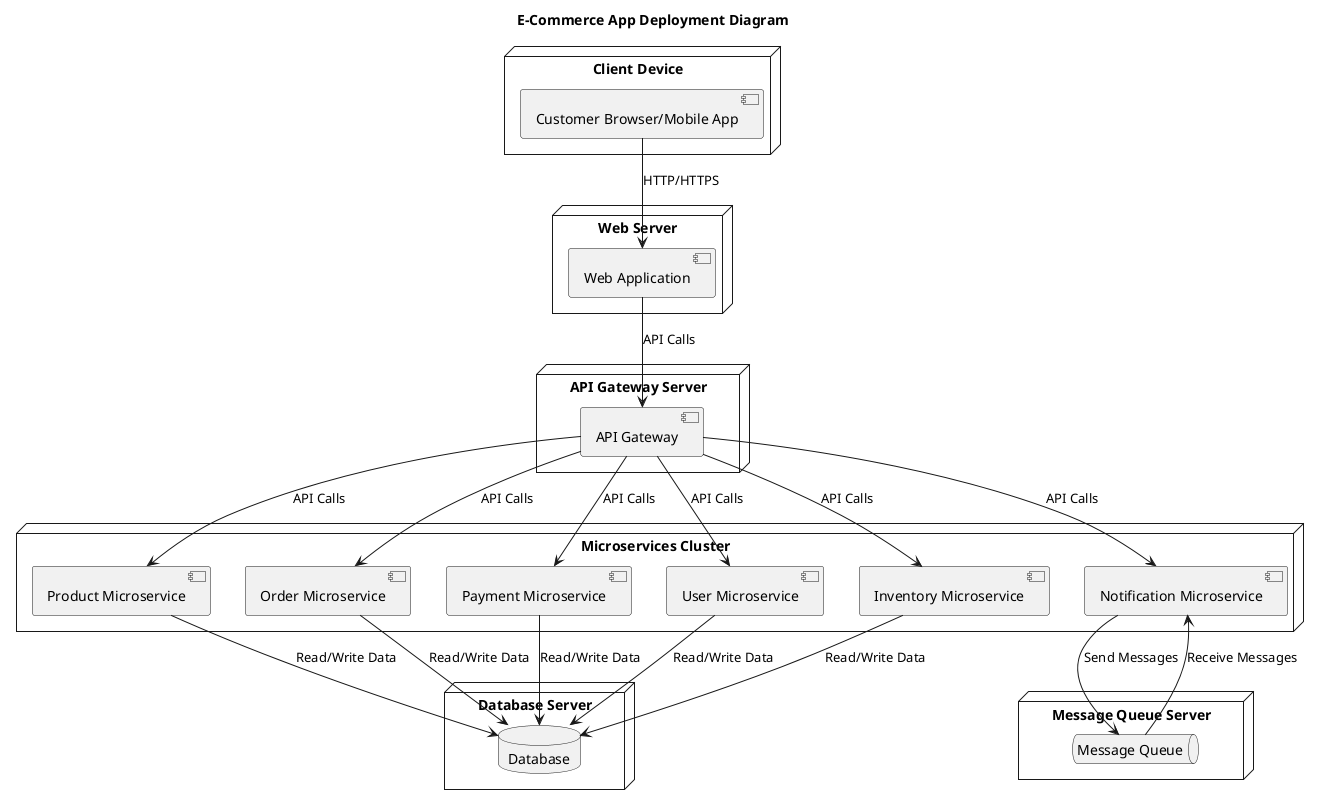 @startuml

title E-Commerce App Deployment Diagram

node "Client Device" {
    component "Customer Browser/Mobile App" as Client
}

node "Web Server" {
    component "Web Application" as WebApp
}

node "API Gateway Server" {
    component "API Gateway" as APIGateway
}

node "Microservices Cluster" {
    component "Product Microservice" as Product
    component "Order Microservice" as Order
    component "Payment Microservice" as Payment
    component "User Microservice" as User
    component "Inventory Microservice" as Inventory
    component "Notification Microservice" as Notification
}

node "Database Server" {
    database "Database" as Database
}

node "Message Queue Server" {
    queue "Message Queue" as MessageQueue
}

' Connections
Client --> WebApp : HTTP/HTTPS
WebApp --> APIGateway : API Calls
APIGateway --> Product : API Calls
APIGateway --> Order : API Calls
APIGateway --> Payment : API Calls
APIGateway --> User : API Calls
APIGateway --> Inventory : API Calls
APIGateway --> Notification : API Calls
Product --> Database : Read/Write Data
Order --> Database : Read/Write Data
Payment --> Database : Read/Write Data
User --> Database : Read/Write Data
Inventory --> Database : Read/Write Data
Notification --> MessageQueue : Send Messages
MessageQueue --> Notification : Receive Messages

@enduml